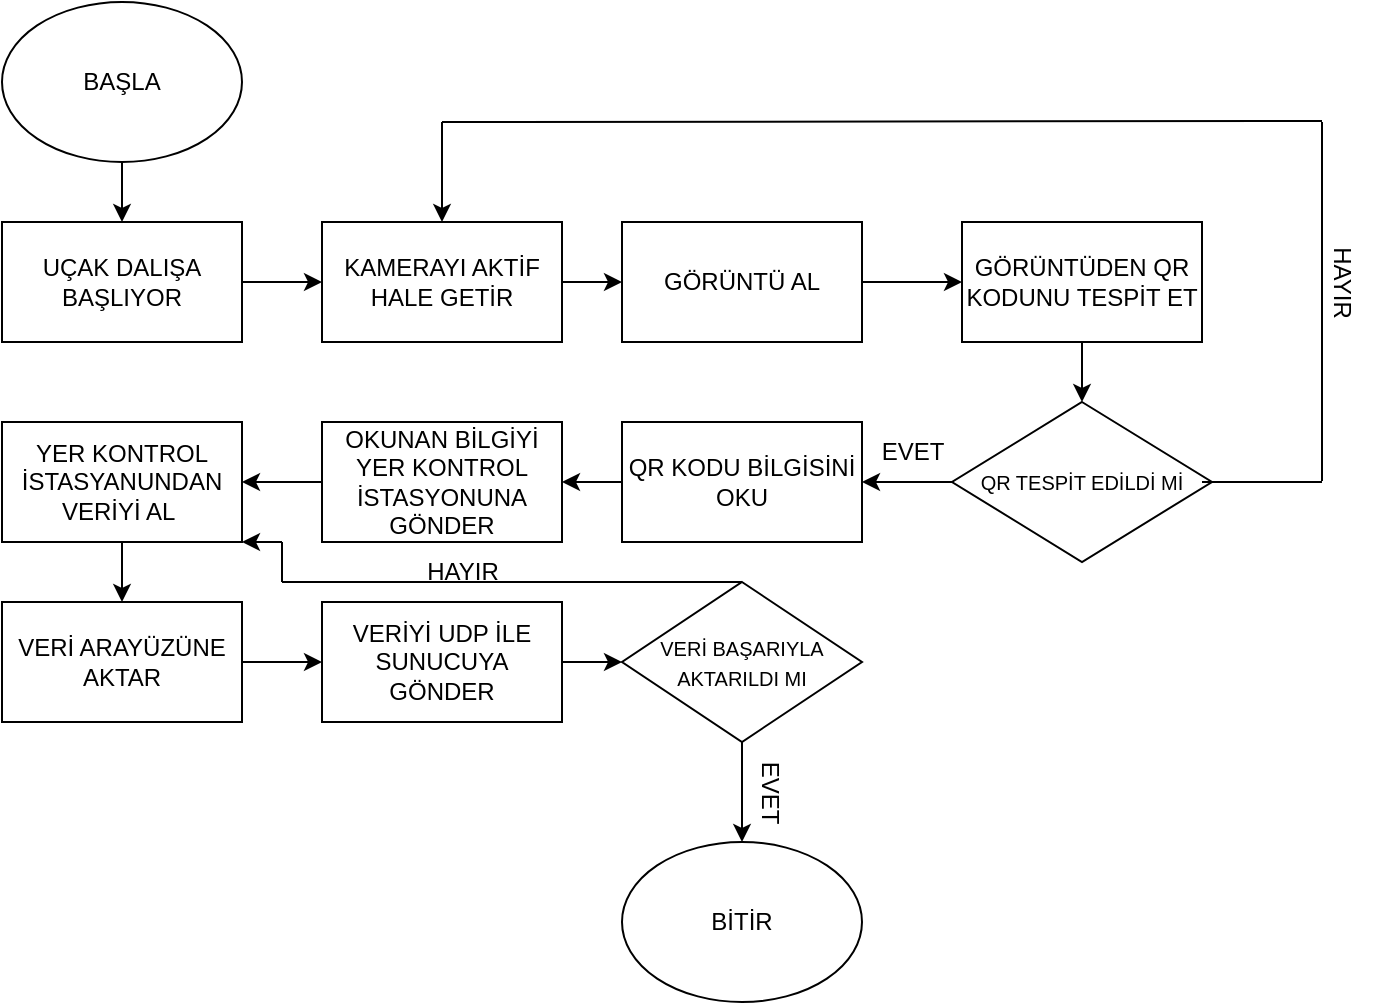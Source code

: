 <mxfile version="26.2.12">
  <diagram name="Sayfa -1" id="zsY3T_N-TOc5dI9Dd3E0">
    <mxGraphModel dx="1058" dy="550" grid="1" gridSize="10" guides="1" tooltips="1" connect="1" arrows="1" fold="1" page="1" pageScale="1" pageWidth="827" pageHeight="1169" math="0" shadow="0">
      <root>
        <mxCell id="0" />
        <mxCell id="1" parent="0" />
        <mxCell id="ahIOpdcKi9NpB5ZGy0dC-43" value="" style="edgeStyle=orthogonalEdgeStyle;rounded=0;orthogonalLoop=1;jettySize=auto;html=1;" edge="1" parent="1" source="ahIOpdcKi9NpB5ZGy0dC-1" target="ahIOpdcKi9NpB5ZGy0dC-2">
          <mxGeometry relative="1" as="geometry" />
        </mxCell>
        <mxCell id="ahIOpdcKi9NpB5ZGy0dC-1" value="BAŞLA" style="ellipse;whiteSpace=wrap;html=1;" vertex="1" parent="1">
          <mxGeometry x="30" y="20" width="120" height="80" as="geometry" />
        </mxCell>
        <mxCell id="ahIOpdcKi9NpB5ZGy0dC-31" value="" style="edgeStyle=orthogonalEdgeStyle;rounded=0;orthogonalLoop=1;jettySize=auto;html=1;" edge="1" parent="1" source="ahIOpdcKi9NpB5ZGy0dC-2" target="ahIOpdcKi9NpB5ZGy0dC-3">
          <mxGeometry relative="1" as="geometry" />
        </mxCell>
        <mxCell id="ahIOpdcKi9NpB5ZGy0dC-2" value="UÇAK DALIŞA BAŞLIYOR" style="rounded=0;whiteSpace=wrap;html=1;" vertex="1" parent="1">
          <mxGeometry x="30" y="130" width="120" height="60" as="geometry" />
        </mxCell>
        <mxCell id="ahIOpdcKi9NpB5ZGy0dC-32" value="" style="edgeStyle=orthogonalEdgeStyle;rounded=0;orthogonalLoop=1;jettySize=auto;html=1;" edge="1" parent="1" source="ahIOpdcKi9NpB5ZGy0dC-3" target="ahIOpdcKi9NpB5ZGy0dC-5">
          <mxGeometry relative="1" as="geometry" />
        </mxCell>
        <mxCell id="ahIOpdcKi9NpB5ZGy0dC-3" value="KAMERAYI AKTİF HALE GETİR" style="rounded=0;whiteSpace=wrap;html=1;" vertex="1" parent="1">
          <mxGeometry x="190" y="130" width="120" height="60" as="geometry" />
        </mxCell>
        <mxCell id="ahIOpdcKi9NpB5ZGy0dC-33" value="" style="edgeStyle=orthogonalEdgeStyle;rounded=0;orthogonalLoop=1;jettySize=auto;html=1;" edge="1" parent="1" source="ahIOpdcKi9NpB5ZGy0dC-5" target="ahIOpdcKi9NpB5ZGy0dC-6">
          <mxGeometry relative="1" as="geometry" />
        </mxCell>
        <mxCell id="ahIOpdcKi9NpB5ZGy0dC-5" value="GÖRÜNTÜ AL" style="rounded=0;whiteSpace=wrap;html=1;" vertex="1" parent="1">
          <mxGeometry x="340" y="130" width="120" height="60" as="geometry" />
        </mxCell>
        <mxCell id="ahIOpdcKi9NpB5ZGy0dC-34" value="" style="edgeStyle=orthogonalEdgeStyle;rounded=0;orthogonalLoop=1;jettySize=auto;html=1;" edge="1" parent="1" source="ahIOpdcKi9NpB5ZGy0dC-6" target="ahIOpdcKi9NpB5ZGy0dC-7">
          <mxGeometry relative="1" as="geometry" />
        </mxCell>
        <mxCell id="ahIOpdcKi9NpB5ZGy0dC-6" value="GÖRÜNTÜDEN QR KODUNU TESPİT ET" style="rounded=0;whiteSpace=wrap;html=1;" vertex="1" parent="1">
          <mxGeometry x="510" y="130" width="120" height="60" as="geometry" />
        </mxCell>
        <mxCell id="ahIOpdcKi9NpB5ZGy0dC-7" value="&lt;font style=&quot;font-size: 10px;&quot;&gt;QR TESPİT EDİLDİ Mİ&lt;/font&gt;" style="rhombus;whiteSpace=wrap;html=1;" vertex="1" parent="1">
          <mxGeometry x="505" y="220" width="130" height="80" as="geometry" />
        </mxCell>
        <mxCell id="ahIOpdcKi9NpB5ZGy0dC-8" value="QR KODU BİLGİSİNİ OKU" style="rounded=0;whiteSpace=wrap;html=1;" vertex="1" parent="1">
          <mxGeometry x="340" y="230" width="120" height="60" as="geometry" />
        </mxCell>
        <mxCell id="ahIOpdcKi9NpB5ZGy0dC-9" value="" style="endArrow=none;html=1;rounded=0;exitX=0;exitY=1;exitDx=0;exitDy=0;exitPerimeter=0;" edge="1" parent="1">
          <mxGeometry width="50" height="50" relative="1" as="geometry">
            <mxPoint x="630" y="260" as="sourcePoint" />
            <mxPoint x="690" y="260" as="targetPoint" />
          </mxGeometry>
        </mxCell>
        <mxCell id="ahIOpdcKi9NpB5ZGy0dC-10" value="" style="endArrow=none;html=1;rounded=0;" edge="1" parent="1">
          <mxGeometry width="50" height="50" relative="1" as="geometry">
            <mxPoint x="690" y="259.5" as="sourcePoint" />
            <mxPoint x="690" y="80" as="targetPoint" />
          </mxGeometry>
        </mxCell>
        <mxCell id="ahIOpdcKi9NpB5ZGy0dC-11" value="" style="endArrow=none;html=1;rounded=0;" edge="1" parent="1">
          <mxGeometry width="50" height="50" relative="1" as="geometry">
            <mxPoint x="690" y="79.5" as="sourcePoint" />
            <mxPoint x="250" y="80" as="targetPoint" />
          </mxGeometry>
        </mxCell>
        <mxCell id="ahIOpdcKi9NpB5ZGy0dC-13" value="" style="endArrow=classic;html=1;rounded=0;entryX=0.5;entryY=0;entryDx=0;entryDy=0;" edge="1" parent="1" target="ahIOpdcKi9NpB5ZGy0dC-3">
          <mxGeometry width="50" height="50" relative="1" as="geometry">
            <mxPoint x="250" y="80" as="sourcePoint" />
            <mxPoint x="300" y="30" as="targetPoint" />
          </mxGeometry>
        </mxCell>
        <mxCell id="ahIOpdcKi9NpB5ZGy0dC-14" value="" style="endArrow=classic;html=1;rounded=0;entryX=1;entryY=0.5;entryDx=0;entryDy=0;exitX=0;exitY=0.5;exitDx=0;exitDy=0;" edge="1" parent="1" source="ahIOpdcKi9NpB5ZGy0dC-7" target="ahIOpdcKi9NpB5ZGy0dC-8">
          <mxGeometry width="50" height="50" relative="1" as="geometry">
            <mxPoint x="470" y="260" as="sourcePoint" />
            <mxPoint x="520" y="210" as="targetPoint" />
          </mxGeometry>
        </mxCell>
        <mxCell id="ahIOpdcKi9NpB5ZGy0dC-16" value="EVET" style="text;html=1;align=center;verticalAlign=middle;resizable=0;points=[];autosize=1;strokeColor=none;fillColor=none;" vertex="1" parent="1">
          <mxGeometry x="460" y="230" width="50" height="30" as="geometry" />
        </mxCell>
        <mxCell id="ahIOpdcKi9NpB5ZGy0dC-38" value="" style="edgeStyle=orthogonalEdgeStyle;rounded=0;orthogonalLoop=1;jettySize=auto;html=1;" edge="1" parent="1" source="ahIOpdcKi9NpB5ZGy0dC-17" target="ahIOpdcKi9NpB5ZGy0dC-18">
          <mxGeometry relative="1" as="geometry" />
        </mxCell>
        <mxCell id="ahIOpdcKi9NpB5ZGy0dC-17" value="OKUNAN BİLGİYİ YER KONTROL İSTASYONUNA GÖNDER" style="rounded=0;whiteSpace=wrap;html=1;" vertex="1" parent="1">
          <mxGeometry x="190" y="230" width="120" height="60" as="geometry" />
        </mxCell>
        <mxCell id="ahIOpdcKi9NpB5ZGy0dC-39" value="" style="edgeStyle=orthogonalEdgeStyle;rounded=0;orthogonalLoop=1;jettySize=auto;html=1;" edge="1" parent="1" source="ahIOpdcKi9NpB5ZGy0dC-18" target="ahIOpdcKi9NpB5ZGy0dC-19">
          <mxGeometry relative="1" as="geometry" />
        </mxCell>
        <mxCell id="ahIOpdcKi9NpB5ZGy0dC-18" value="YER KONTROL İSTASYANUNDAN VERİYİ AL&amp;nbsp;" style="rounded=0;whiteSpace=wrap;html=1;" vertex="1" parent="1">
          <mxGeometry x="30" y="230" width="120" height="60" as="geometry" />
        </mxCell>
        <mxCell id="ahIOpdcKi9NpB5ZGy0dC-19" value="VERİ ARAYÜZÜNE AKTAR" style="rounded=0;whiteSpace=wrap;html=1;" vertex="1" parent="1">
          <mxGeometry x="30" y="320" width="120" height="60" as="geometry" />
        </mxCell>
        <mxCell id="ahIOpdcKi9NpB5ZGy0dC-42" value="" style="edgeStyle=orthogonalEdgeStyle;rounded=0;orthogonalLoop=1;jettySize=auto;html=1;" edge="1" parent="1" source="ahIOpdcKi9NpB5ZGy0dC-20" target="ahIOpdcKi9NpB5ZGy0dC-21">
          <mxGeometry relative="1" as="geometry" />
        </mxCell>
        <mxCell id="ahIOpdcKi9NpB5ZGy0dC-20" value="VERİYİ UDP İLE SUNUCUYA GÖNDER" style="rounded=0;whiteSpace=wrap;html=1;" vertex="1" parent="1">
          <mxGeometry x="190" y="320" width="120" height="60" as="geometry" />
        </mxCell>
        <mxCell id="ahIOpdcKi9NpB5ZGy0dC-21" value="&lt;font style=&quot;font-size: 10px;&quot;&gt;VERİ BAŞARIYLA AKTARILDI MI&lt;/font&gt;" style="rhombus;whiteSpace=wrap;html=1;" vertex="1" parent="1">
          <mxGeometry x="340" y="310" width="120" height="80" as="geometry" />
        </mxCell>
        <mxCell id="ahIOpdcKi9NpB5ZGy0dC-22" value="BİTİR" style="ellipse;whiteSpace=wrap;html=1;" vertex="1" parent="1">
          <mxGeometry x="340" y="440" width="120" height="80" as="geometry" />
        </mxCell>
        <mxCell id="ahIOpdcKi9NpB5ZGy0dC-23" value="" style="endArrow=classic;html=1;rounded=0;" edge="1" parent="1" target="ahIOpdcKi9NpB5ZGy0dC-22">
          <mxGeometry width="50" height="50" relative="1" as="geometry">
            <mxPoint x="400" y="390" as="sourcePoint" />
            <mxPoint x="450" y="340" as="targetPoint" />
          </mxGeometry>
        </mxCell>
        <mxCell id="ahIOpdcKi9NpB5ZGy0dC-24" value="EVET" style="text;html=1;align=center;verticalAlign=middle;resizable=0;points=[];autosize=1;strokeColor=none;fillColor=none;flipV=1;rotation=90;" vertex="1" parent="1">
          <mxGeometry x="389" y="400" width="50" height="30" as="geometry" />
        </mxCell>
        <mxCell id="ahIOpdcKi9NpB5ZGy0dC-25" value="" style="endArrow=none;html=1;rounded=0;" edge="1" parent="1">
          <mxGeometry width="50" height="50" relative="1" as="geometry">
            <mxPoint x="400" y="310" as="sourcePoint" />
            <mxPoint x="170" y="310" as="targetPoint" />
          </mxGeometry>
        </mxCell>
        <mxCell id="ahIOpdcKi9NpB5ZGy0dC-26" value="" style="endArrow=none;html=1;rounded=0;" edge="1" parent="1">
          <mxGeometry width="50" height="50" relative="1" as="geometry">
            <mxPoint x="170" y="310" as="sourcePoint" />
            <mxPoint x="170" y="290" as="targetPoint" />
          </mxGeometry>
        </mxCell>
        <mxCell id="ahIOpdcKi9NpB5ZGy0dC-28" value="HAYIR" style="text;html=1;align=center;verticalAlign=middle;resizable=0;points=[];autosize=1;strokeColor=none;fillColor=none;" vertex="1" parent="1">
          <mxGeometry x="230" y="290" width="60" height="30" as="geometry" />
        </mxCell>
        <mxCell id="ahIOpdcKi9NpB5ZGy0dC-30" value="HAYIR" style="text;html=1;align=center;verticalAlign=middle;resizable=0;points=[];autosize=1;strokeColor=none;fillColor=none;rotation=90;" vertex="1" parent="1">
          <mxGeometry x="670" y="145" width="60" height="30" as="geometry" />
        </mxCell>
        <mxCell id="ahIOpdcKi9NpB5ZGy0dC-36" value="" style="endArrow=classic;html=1;rounded=0;" edge="1" parent="1" target="ahIOpdcKi9NpB5ZGy0dC-17">
          <mxGeometry width="50" height="50" relative="1" as="geometry">
            <mxPoint x="340" y="260" as="sourcePoint" />
            <mxPoint x="390" y="210" as="targetPoint" />
          </mxGeometry>
        </mxCell>
        <mxCell id="ahIOpdcKi9NpB5ZGy0dC-37" value="" style="endArrow=classic;html=1;rounded=0;entryX=1;entryY=1;entryDx=0;entryDy=0;" edge="1" parent="1" target="ahIOpdcKi9NpB5ZGy0dC-18">
          <mxGeometry width="50" height="50" relative="1" as="geometry">
            <mxPoint x="170" y="290" as="sourcePoint" />
            <mxPoint x="220" y="240" as="targetPoint" />
          </mxGeometry>
        </mxCell>
        <mxCell id="ahIOpdcKi9NpB5ZGy0dC-41" value="" style="endArrow=classic;html=1;rounded=0;entryX=0;entryY=0.5;entryDx=0;entryDy=0;" edge="1" parent="1" target="ahIOpdcKi9NpB5ZGy0dC-20">
          <mxGeometry width="50" height="50" relative="1" as="geometry">
            <mxPoint x="150" y="350" as="sourcePoint" />
            <mxPoint x="200" y="300" as="targetPoint" />
          </mxGeometry>
        </mxCell>
      </root>
    </mxGraphModel>
  </diagram>
</mxfile>
